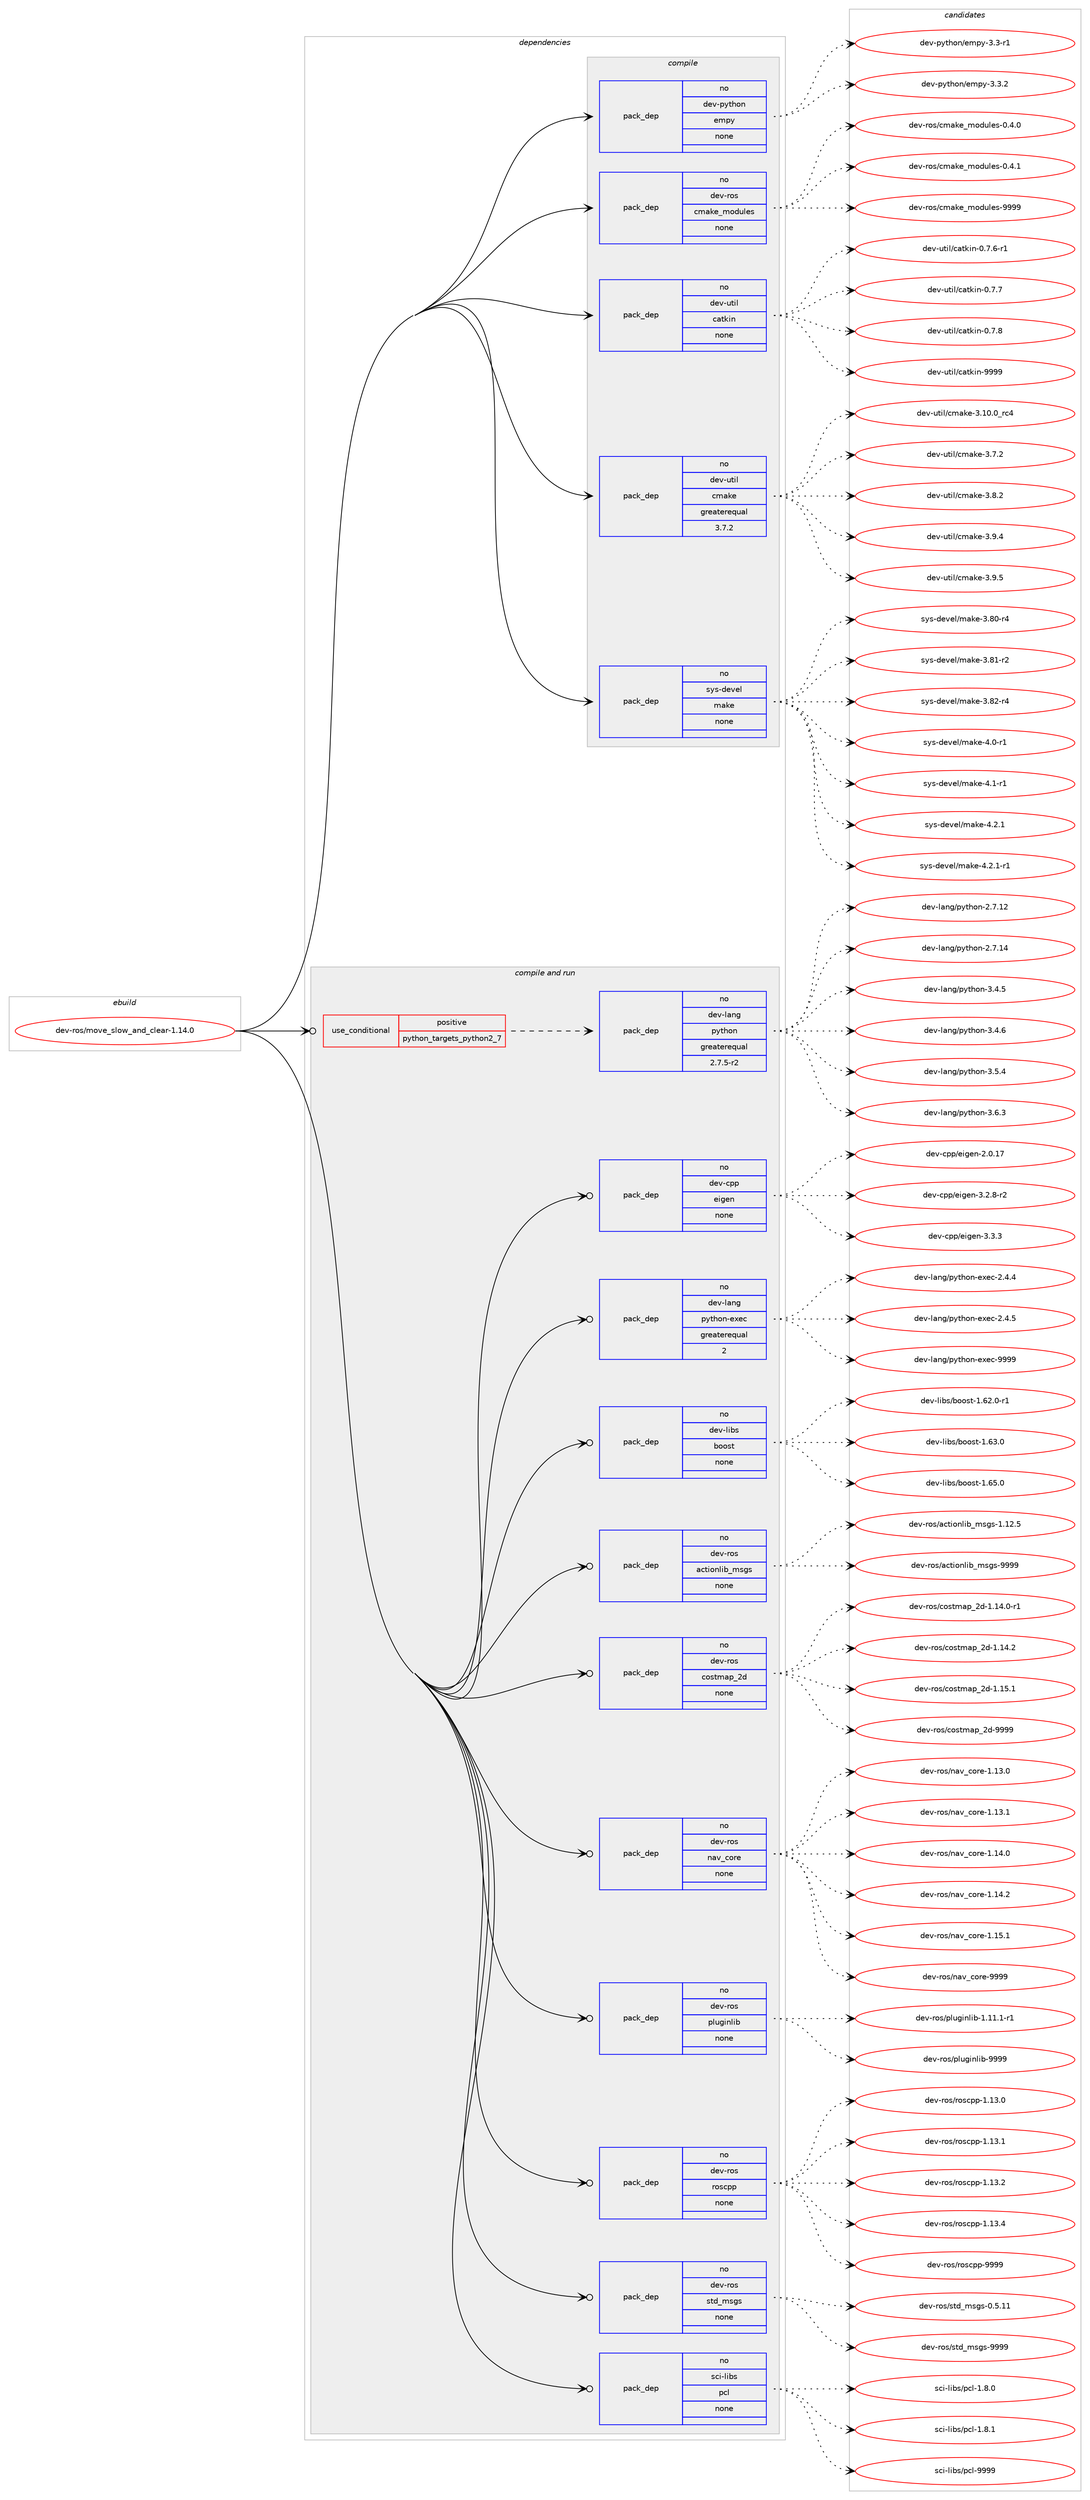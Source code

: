 digraph prolog {

# *************
# Graph options
# *************

newrank=true;
concentrate=true;
compound=true;
graph [rankdir=LR,fontname=Helvetica,fontsize=10,ranksep=1.5];#, ranksep=2.5, nodesep=0.2];
edge  [arrowhead=vee];
node  [fontname=Helvetica,fontsize=10];

# **********
# The ebuild
# **********

subgraph cluster_leftcol {
color=gray;
rank=same;
label=<<i>ebuild</i>>;
id [label="dev-ros/move_slow_and_clear-1.14.0", color=red, width=4, href="../dev-ros/move_slow_and_clear-1.14.0.svg"];
}

# ****************
# The dependencies
# ****************

subgraph cluster_midcol {
color=gray;
label=<<i>dependencies</i>>;
subgraph cluster_compile {
fillcolor="#eeeeee";
style=filled;
label=<<i>compile</i>>;
subgraph pack155069 {
dependency204888 [label=<<TABLE BORDER="0" CELLBORDER="1" CELLSPACING="0" CELLPADDING="4" WIDTH="220"><TR><TD ROWSPAN="6" CELLPADDING="30">pack_dep</TD></TR><TR><TD WIDTH="110">no</TD></TR><TR><TD>dev-python</TD></TR><TR><TD>empy</TD></TR><TR><TD>none</TD></TR><TR><TD></TD></TR></TABLE>>, shape=none, color=blue];
}
id:e -> dependency204888:w [weight=20,style="solid",arrowhead="vee"];
subgraph pack155070 {
dependency204889 [label=<<TABLE BORDER="0" CELLBORDER="1" CELLSPACING="0" CELLPADDING="4" WIDTH="220"><TR><TD ROWSPAN="6" CELLPADDING="30">pack_dep</TD></TR><TR><TD WIDTH="110">no</TD></TR><TR><TD>dev-ros</TD></TR><TR><TD>cmake_modules</TD></TR><TR><TD>none</TD></TR><TR><TD></TD></TR></TABLE>>, shape=none, color=blue];
}
id:e -> dependency204889:w [weight=20,style="solid",arrowhead="vee"];
subgraph pack155071 {
dependency204890 [label=<<TABLE BORDER="0" CELLBORDER="1" CELLSPACING="0" CELLPADDING="4" WIDTH="220"><TR><TD ROWSPAN="6" CELLPADDING="30">pack_dep</TD></TR><TR><TD WIDTH="110">no</TD></TR><TR><TD>dev-util</TD></TR><TR><TD>catkin</TD></TR><TR><TD>none</TD></TR><TR><TD></TD></TR></TABLE>>, shape=none, color=blue];
}
id:e -> dependency204890:w [weight=20,style="solid",arrowhead="vee"];
subgraph pack155072 {
dependency204891 [label=<<TABLE BORDER="0" CELLBORDER="1" CELLSPACING="0" CELLPADDING="4" WIDTH="220"><TR><TD ROWSPAN="6" CELLPADDING="30">pack_dep</TD></TR><TR><TD WIDTH="110">no</TD></TR><TR><TD>dev-util</TD></TR><TR><TD>cmake</TD></TR><TR><TD>greaterequal</TD></TR><TR><TD>3.7.2</TD></TR></TABLE>>, shape=none, color=blue];
}
id:e -> dependency204891:w [weight=20,style="solid",arrowhead="vee"];
subgraph pack155073 {
dependency204892 [label=<<TABLE BORDER="0" CELLBORDER="1" CELLSPACING="0" CELLPADDING="4" WIDTH="220"><TR><TD ROWSPAN="6" CELLPADDING="30">pack_dep</TD></TR><TR><TD WIDTH="110">no</TD></TR><TR><TD>sys-devel</TD></TR><TR><TD>make</TD></TR><TR><TD>none</TD></TR><TR><TD></TD></TR></TABLE>>, shape=none, color=blue];
}
id:e -> dependency204892:w [weight=20,style="solid",arrowhead="vee"];
}
subgraph cluster_compileandrun {
fillcolor="#eeeeee";
style=filled;
label=<<i>compile and run</i>>;
subgraph cond45832 {
dependency204893 [label=<<TABLE BORDER="0" CELLBORDER="1" CELLSPACING="0" CELLPADDING="4"><TR><TD ROWSPAN="3" CELLPADDING="10">use_conditional</TD></TR><TR><TD>positive</TD></TR><TR><TD>python_targets_python2_7</TD></TR></TABLE>>, shape=none, color=red];
subgraph pack155074 {
dependency204894 [label=<<TABLE BORDER="0" CELLBORDER="1" CELLSPACING="0" CELLPADDING="4" WIDTH="220"><TR><TD ROWSPAN="6" CELLPADDING="30">pack_dep</TD></TR><TR><TD WIDTH="110">no</TD></TR><TR><TD>dev-lang</TD></TR><TR><TD>python</TD></TR><TR><TD>greaterequal</TD></TR><TR><TD>2.7.5-r2</TD></TR></TABLE>>, shape=none, color=blue];
}
dependency204893:e -> dependency204894:w [weight=20,style="dashed",arrowhead="vee"];
}
id:e -> dependency204893:w [weight=20,style="solid",arrowhead="odotvee"];
subgraph pack155075 {
dependency204895 [label=<<TABLE BORDER="0" CELLBORDER="1" CELLSPACING="0" CELLPADDING="4" WIDTH="220"><TR><TD ROWSPAN="6" CELLPADDING="30">pack_dep</TD></TR><TR><TD WIDTH="110">no</TD></TR><TR><TD>dev-cpp</TD></TR><TR><TD>eigen</TD></TR><TR><TD>none</TD></TR><TR><TD></TD></TR></TABLE>>, shape=none, color=blue];
}
id:e -> dependency204895:w [weight=20,style="solid",arrowhead="odotvee"];
subgraph pack155076 {
dependency204896 [label=<<TABLE BORDER="0" CELLBORDER="1" CELLSPACING="0" CELLPADDING="4" WIDTH="220"><TR><TD ROWSPAN="6" CELLPADDING="30">pack_dep</TD></TR><TR><TD WIDTH="110">no</TD></TR><TR><TD>dev-lang</TD></TR><TR><TD>python-exec</TD></TR><TR><TD>greaterequal</TD></TR><TR><TD>2</TD></TR></TABLE>>, shape=none, color=blue];
}
id:e -> dependency204896:w [weight=20,style="solid",arrowhead="odotvee"];
subgraph pack155077 {
dependency204897 [label=<<TABLE BORDER="0" CELLBORDER="1" CELLSPACING="0" CELLPADDING="4" WIDTH="220"><TR><TD ROWSPAN="6" CELLPADDING="30">pack_dep</TD></TR><TR><TD WIDTH="110">no</TD></TR><TR><TD>dev-libs</TD></TR><TR><TD>boost</TD></TR><TR><TD>none</TD></TR><TR><TD></TD></TR></TABLE>>, shape=none, color=blue];
}
id:e -> dependency204897:w [weight=20,style="solid",arrowhead="odotvee"];
subgraph pack155078 {
dependency204898 [label=<<TABLE BORDER="0" CELLBORDER="1" CELLSPACING="0" CELLPADDING="4" WIDTH="220"><TR><TD ROWSPAN="6" CELLPADDING="30">pack_dep</TD></TR><TR><TD WIDTH="110">no</TD></TR><TR><TD>dev-ros</TD></TR><TR><TD>actionlib_msgs</TD></TR><TR><TD>none</TD></TR><TR><TD></TD></TR></TABLE>>, shape=none, color=blue];
}
id:e -> dependency204898:w [weight=20,style="solid",arrowhead="odotvee"];
subgraph pack155079 {
dependency204899 [label=<<TABLE BORDER="0" CELLBORDER="1" CELLSPACING="0" CELLPADDING="4" WIDTH="220"><TR><TD ROWSPAN="6" CELLPADDING="30">pack_dep</TD></TR><TR><TD WIDTH="110">no</TD></TR><TR><TD>dev-ros</TD></TR><TR><TD>costmap_2d</TD></TR><TR><TD>none</TD></TR><TR><TD></TD></TR></TABLE>>, shape=none, color=blue];
}
id:e -> dependency204899:w [weight=20,style="solid",arrowhead="odotvee"];
subgraph pack155080 {
dependency204900 [label=<<TABLE BORDER="0" CELLBORDER="1" CELLSPACING="0" CELLPADDING="4" WIDTH="220"><TR><TD ROWSPAN="6" CELLPADDING="30">pack_dep</TD></TR><TR><TD WIDTH="110">no</TD></TR><TR><TD>dev-ros</TD></TR><TR><TD>nav_core</TD></TR><TR><TD>none</TD></TR><TR><TD></TD></TR></TABLE>>, shape=none, color=blue];
}
id:e -> dependency204900:w [weight=20,style="solid",arrowhead="odotvee"];
subgraph pack155081 {
dependency204901 [label=<<TABLE BORDER="0" CELLBORDER="1" CELLSPACING="0" CELLPADDING="4" WIDTH="220"><TR><TD ROWSPAN="6" CELLPADDING="30">pack_dep</TD></TR><TR><TD WIDTH="110">no</TD></TR><TR><TD>dev-ros</TD></TR><TR><TD>pluginlib</TD></TR><TR><TD>none</TD></TR><TR><TD></TD></TR></TABLE>>, shape=none, color=blue];
}
id:e -> dependency204901:w [weight=20,style="solid",arrowhead="odotvee"];
subgraph pack155082 {
dependency204902 [label=<<TABLE BORDER="0" CELLBORDER="1" CELLSPACING="0" CELLPADDING="4" WIDTH="220"><TR><TD ROWSPAN="6" CELLPADDING="30">pack_dep</TD></TR><TR><TD WIDTH="110">no</TD></TR><TR><TD>dev-ros</TD></TR><TR><TD>roscpp</TD></TR><TR><TD>none</TD></TR><TR><TD></TD></TR></TABLE>>, shape=none, color=blue];
}
id:e -> dependency204902:w [weight=20,style="solid",arrowhead="odotvee"];
subgraph pack155083 {
dependency204903 [label=<<TABLE BORDER="0" CELLBORDER="1" CELLSPACING="0" CELLPADDING="4" WIDTH="220"><TR><TD ROWSPAN="6" CELLPADDING="30">pack_dep</TD></TR><TR><TD WIDTH="110">no</TD></TR><TR><TD>dev-ros</TD></TR><TR><TD>std_msgs</TD></TR><TR><TD>none</TD></TR><TR><TD></TD></TR></TABLE>>, shape=none, color=blue];
}
id:e -> dependency204903:w [weight=20,style="solid",arrowhead="odotvee"];
subgraph pack155084 {
dependency204904 [label=<<TABLE BORDER="0" CELLBORDER="1" CELLSPACING="0" CELLPADDING="4" WIDTH="220"><TR><TD ROWSPAN="6" CELLPADDING="30">pack_dep</TD></TR><TR><TD WIDTH="110">no</TD></TR><TR><TD>sci-libs</TD></TR><TR><TD>pcl</TD></TR><TR><TD>none</TD></TR><TR><TD></TD></TR></TABLE>>, shape=none, color=blue];
}
id:e -> dependency204904:w [weight=20,style="solid",arrowhead="odotvee"];
}
subgraph cluster_run {
fillcolor="#eeeeee";
style=filled;
label=<<i>run</i>>;
}
}

# **************
# The candidates
# **************

subgraph cluster_choices {
rank=same;
color=gray;
label=<<i>candidates</i>>;

subgraph choice155069 {
color=black;
nodesep=1;
choice1001011184511212111610411111047101109112121455146514511449 [label="dev-python/empy-3.3-r1", color=red, width=4,href="../dev-python/empy-3.3-r1.svg"];
choice1001011184511212111610411111047101109112121455146514650 [label="dev-python/empy-3.3.2", color=red, width=4,href="../dev-python/empy-3.3.2.svg"];
dependency204888:e -> choice1001011184511212111610411111047101109112121455146514511449:w [style=dotted,weight="100"];
dependency204888:e -> choice1001011184511212111610411111047101109112121455146514650:w [style=dotted,weight="100"];
}
subgraph choice155070 {
color=black;
nodesep=1;
choice1001011184511411111547991099710710195109111100117108101115454846524648 [label="dev-ros/cmake_modules-0.4.0", color=red, width=4,href="../dev-ros/cmake_modules-0.4.0.svg"];
choice1001011184511411111547991099710710195109111100117108101115454846524649 [label="dev-ros/cmake_modules-0.4.1", color=red, width=4,href="../dev-ros/cmake_modules-0.4.1.svg"];
choice10010111845114111115479910997107101951091111001171081011154557575757 [label="dev-ros/cmake_modules-9999", color=red, width=4,href="../dev-ros/cmake_modules-9999.svg"];
dependency204889:e -> choice1001011184511411111547991099710710195109111100117108101115454846524648:w [style=dotted,weight="100"];
dependency204889:e -> choice1001011184511411111547991099710710195109111100117108101115454846524649:w [style=dotted,weight="100"];
dependency204889:e -> choice10010111845114111115479910997107101951091111001171081011154557575757:w [style=dotted,weight="100"];
}
subgraph choice155071 {
color=black;
nodesep=1;
choice100101118451171161051084799971161071051104548465546544511449 [label="dev-util/catkin-0.7.6-r1", color=red, width=4,href="../dev-util/catkin-0.7.6-r1.svg"];
choice10010111845117116105108479997116107105110454846554655 [label="dev-util/catkin-0.7.7", color=red, width=4,href="../dev-util/catkin-0.7.7.svg"];
choice10010111845117116105108479997116107105110454846554656 [label="dev-util/catkin-0.7.8", color=red, width=4,href="../dev-util/catkin-0.7.8.svg"];
choice100101118451171161051084799971161071051104557575757 [label="dev-util/catkin-9999", color=red, width=4,href="../dev-util/catkin-9999.svg"];
dependency204890:e -> choice100101118451171161051084799971161071051104548465546544511449:w [style=dotted,weight="100"];
dependency204890:e -> choice10010111845117116105108479997116107105110454846554655:w [style=dotted,weight="100"];
dependency204890:e -> choice10010111845117116105108479997116107105110454846554656:w [style=dotted,weight="100"];
dependency204890:e -> choice100101118451171161051084799971161071051104557575757:w [style=dotted,weight="100"];
}
subgraph choice155072 {
color=black;
nodesep=1;
choice1001011184511711610510847991099710710145514649484648951149952 [label="dev-util/cmake-3.10.0_rc4", color=red, width=4,href="../dev-util/cmake-3.10.0_rc4.svg"];
choice10010111845117116105108479910997107101455146554650 [label="dev-util/cmake-3.7.2", color=red, width=4,href="../dev-util/cmake-3.7.2.svg"];
choice10010111845117116105108479910997107101455146564650 [label="dev-util/cmake-3.8.2", color=red, width=4,href="../dev-util/cmake-3.8.2.svg"];
choice10010111845117116105108479910997107101455146574652 [label="dev-util/cmake-3.9.4", color=red, width=4,href="../dev-util/cmake-3.9.4.svg"];
choice10010111845117116105108479910997107101455146574653 [label="dev-util/cmake-3.9.5", color=red, width=4,href="../dev-util/cmake-3.9.5.svg"];
dependency204891:e -> choice1001011184511711610510847991099710710145514649484648951149952:w [style=dotted,weight="100"];
dependency204891:e -> choice10010111845117116105108479910997107101455146554650:w [style=dotted,weight="100"];
dependency204891:e -> choice10010111845117116105108479910997107101455146564650:w [style=dotted,weight="100"];
dependency204891:e -> choice10010111845117116105108479910997107101455146574652:w [style=dotted,weight="100"];
dependency204891:e -> choice10010111845117116105108479910997107101455146574653:w [style=dotted,weight="100"];
}
subgraph choice155073 {
color=black;
nodesep=1;
choice11512111545100101118101108471099710710145514656484511452 [label="sys-devel/make-3.80-r4", color=red, width=4,href="../sys-devel/make-3.80-r4.svg"];
choice11512111545100101118101108471099710710145514656494511450 [label="sys-devel/make-3.81-r2", color=red, width=4,href="../sys-devel/make-3.81-r2.svg"];
choice11512111545100101118101108471099710710145514656504511452 [label="sys-devel/make-3.82-r4", color=red, width=4,href="../sys-devel/make-3.82-r4.svg"];
choice115121115451001011181011084710997107101455246484511449 [label="sys-devel/make-4.0-r1", color=red, width=4,href="../sys-devel/make-4.0-r1.svg"];
choice115121115451001011181011084710997107101455246494511449 [label="sys-devel/make-4.1-r1", color=red, width=4,href="../sys-devel/make-4.1-r1.svg"];
choice115121115451001011181011084710997107101455246504649 [label="sys-devel/make-4.2.1", color=red, width=4,href="../sys-devel/make-4.2.1.svg"];
choice1151211154510010111810110847109971071014552465046494511449 [label="sys-devel/make-4.2.1-r1", color=red, width=4,href="../sys-devel/make-4.2.1-r1.svg"];
dependency204892:e -> choice11512111545100101118101108471099710710145514656484511452:w [style=dotted,weight="100"];
dependency204892:e -> choice11512111545100101118101108471099710710145514656494511450:w [style=dotted,weight="100"];
dependency204892:e -> choice11512111545100101118101108471099710710145514656504511452:w [style=dotted,weight="100"];
dependency204892:e -> choice115121115451001011181011084710997107101455246484511449:w [style=dotted,weight="100"];
dependency204892:e -> choice115121115451001011181011084710997107101455246494511449:w [style=dotted,weight="100"];
dependency204892:e -> choice115121115451001011181011084710997107101455246504649:w [style=dotted,weight="100"];
dependency204892:e -> choice1151211154510010111810110847109971071014552465046494511449:w [style=dotted,weight="100"];
}
subgraph choice155074 {
color=black;
nodesep=1;
choice10010111845108971101034711212111610411111045504655464950 [label="dev-lang/python-2.7.12", color=red, width=4,href="../dev-lang/python-2.7.12.svg"];
choice10010111845108971101034711212111610411111045504655464952 [label="dev-lang/python-2.7.14", color=red, width=4,href="../dev-lang/python-2.7.14.svg"];
choice100101118451089711010347112121116104111110455146524653 [label="dev-lang/python-3.4.5", color=red, width=4,href="../dev-lang/python-3.4.5.svg"];
choice100101118451089711010347112121116104111110455146524654 [label="dev-lang/python-3.4.6", color=red, width=4,href="../dev-lang/python-3.4.6.svg"];
choice100101118451089711010347112121116104111110455146534652 [label="dev-lang/python-3.5.4", color=red, width=4,href="../dev-lang/python-3.5.4.svg"];
choice100101118451089711010347112121116104111110455146544651 [label="dev-lang/python-3.6.3", color=red, width=4,href="../dev-lang/python-3.6.3.svg"];
dependency204894:e -> choice10010111845108971101034711212111610411111045504655464950:w [style=dotted,weight="100"];
dependency204894:e -> choice10010111845108971101034711212111610411111045504655464952:w [style=dotted,weight="100"];
dependency204894:e -> choice100101118451089711010347112121116104111110455146524653:w [style=dotted,weight="100"];
dependency204894:e -> choice100101118451089711010347112121116104111110455146524654:w [style=dotted,weight="100"];
dependency204894:e -> choice100101118451089711010347112121116104111110455146534652:w [style=dotted,weight="100"];
dependency204894:e -> choice100101118451089711010347112121116104111110455146544651:w [style=dotted,weight="100"];
}
subgraph choice155075 {
color=black;
nodesep=1;
choice10010111845991121124710110510310111045504648464955 [label="dev-cpp/eigen-2.0.17", color=red, width=4,href="../dev-cpp/eigen-2.0.17.svg"];
choice1001011184599112112471011051031011104551465046564511450 [label="dev-cpp/eigen-3.2.8-r2", color=red, width=4,href="../dev-cpp/eigen-3.2.8-r2.svg"];
choice100101118459911211247101105103101110455146514651 [label="dev-cpp/eigen-3.3.3", color=red, width=4,href="../dev-cpp/eigen-3.3.3.svg"];
dependency204895:e -> choice10010111845991121124710110510310111045504648464955:w [style=dotted,weight="100"];
dependency204895:e -> choice1001011184599112112471011051031011104551465046564511450:w [style=dotted,weight="100"];
dependency204895:e -> choice100101118459911211247101105103101110455146514651:w [style=dotted,weight="100"];
}
subgraph choice155076 {
color=black;
nodesep=1;
choice1001011184510897110103471121211161041111104510112010199455046524652 [label="dev-lang/python-exec-2.4.4", color=red, width=4,href="../dev-lang/python-exec-2.4.4.svg"];
choice1001011184510897110103471121211161041111104510112010199455046524653 [label="dev-lang/python-exec-2.4.5", color=red, width=4,href="../dev-lang/python-exec-2.4.5.svg"];
choice10010111845108971101034711212111610411111045101120101994557575757 [label="dev-lang/python-exec-9999", color=red, width=4,href="../dev-lang/python-exec-9999.svg"];
dependency204896:e -> choice1001011184510897110103471121211161041111104510112010199455046524652:w [style=dotted,weight="100"];
dependency204896:e -> choice1001011184510897110103471121211161041111104510112010199455046524653:w [style=dotted,weight="100"];
dependency204896:e -> choice10010111845108971101034711212111610411111045101120101994557575757:w [style=dotted,weight="100"];
}
subgraph choice155077 {
color=black;
nodesep=1;
choice10010111845108105981154798111111115116454946545046484511449 [label="dev-libs/boost-1.62.0-r1", color=red, width=4,href="../dev-libs/boost-1.62.0-r1.svg"];
choice1001011184510810598115479811111111511645494654514648 [label="dev-libs/boost-1.63.0", color=red, width=4,href="../dev-libs/boost-1.63.0.svg"];
choice1001011184510810598115479811111111511645494654534648 [label="dev-libs/boost-1.65.0", color=red, width=4,href="../dev-libs/boost-1.65.0.svg"];
dependency204897:e -> choice10010111845108105981154798111111115116454946545046484511449:w [style=dotted,weight="100"];
dependency204897:e -> choice1001011184510810598115479811111111511645494654514648:w [style=dotted,weight="100"];
dependency204897:e -> choice1001011184510810598115479811111111511645494654534648:w [style=dotted,weight="100"];
}
subgraph choice155078 {
color=black;
nodesep=1;
choice10010111845114111115479799116105111110108105989510911510311545494649504653 [label="dev-ros/actionlib_msgs-1.12.5", color=red, width=4,href="../dev-ros/actionlib_msgs-1.12.5.svg"];
choice1001011184511411111547979911610511111010810598951091151031154557575757 [label="dev-ros/actionlib_msgs-9999", color=red, width=4,href="../dev-ros/actionlib_msgs-9999.svg"];
dependency204898:e -> choice10010111845114111115479799116105111110108105989510911510311545494649504653:w [style=dotted,weight="100"];
dependency204898:e -> choice1001011184511411111547979911610511111010810598951091151031154557575757:w [style=dotted,weight="100"];
}
subgraph choice155079 {
color=black;
nodesep=1;
choice100101118451141111154799111115116109971129550100454946495246484511449 [label="dev-ros/costmap_2d-1.14.0-r1", color=red, width=4,href="../dev-ros/costmap_2d-1.14.0-r1.svg"];
choice10010111845114111115479911111511610997112955010045494649524650 [label="dev-ros/costmap_2d-1.14.2", color=red, width=4,href="../dev-ros/costmap_2d-1.14.2.svg"];
choice10010111845114111115479911111511610997112955010045494649534649 [label="dev-ros/costmap_2d-1.15.1", color=red, width=4,href="../dev-ros/costmap_2d-1.15.1.svg"];
choice1001011184511411111547991111151161099711295501004557575757 [label="dev-ros/costmap_2d-9999", color=red, width=4,href="../dev-ros/costmap_2d-9999.svg"];
dependency204899:e -> choice100101118451141111154799111115116109971129550100454946495246484511449:w [style=dotted,weight="100"];
dependency204899:e -> choice10010111845114111115479911111511610997112955010045494649524650:w [style=dotted,weight="100"];
dependency204899:e -> choice10010111845114111115479911111511610997112955010045494649534649:w [style=dotted,weight="100"];
dependency204899:e -> choice1001011184511411111547991111151161099711295501004557575757:w [style=dotted,weight="100"];
}
subgraph choice155080 {
color=black;
nodesep=1;
choice100101118451141111154711097118959911111410145494649514648 [label="dev-ros/nav_core-1.13.0", color=red, width=4,href="../dev-ros/nav_core-1.13.0.svg"];
choice100101118451141111154711097118959911111410145494649514649 [label="dev-ros/nav_core-1.13.1", color=red, width=4,href="../dev-ros/nav_core-1.13.1.svg"];
choice100101118451141111154711097118959911111410145494649524648 [label="dev-ros/nav_core-1.14.0", color=red, width=4,href="../dev-ros/nav_core-1.14.0.svg"];
choice100101118451141111154711097118959911111410145494649524650 [label="dev-ros/nav_core-1.14.2", color=red, width=4,href="../dev-ros/nav_core-1.14.2.svg"];
choice100101118451141111154711097118959911111410145494649534649 [label="dev-ros/nav_core-1.15.1", color=red, width=4,href="../dev-ros/nav_core-1.15.1.svg"];
choice10010111845114111115471109711895991111141014557575757 [label="dev-ros/nav_core-9999", color=red, width=4,href="../dev-ros/nav_core-9999.svg"];
dependency204900:e -> choice100101118451141111154711097118959911111410145494649514648:w [style=dotted,weight="100"];
dependency204900:e -> choice100101118451141111154711097118959911111410145494649514649:w [style=dotted,weight="100"];
dependency204900:e -> choice100101118451141111154711097118959911111410145494649524648:w [style=dotted,weight="100"];
dependency204900:e -> choice100101118451141111154711097118959911111410145494649524650:w [style=dotted,weight="100"];
dependency204900:e -> choice100101118451141111154711097118959911111410145494649534649:w [style=dotted,weight="100"];
dependency204900:e -> choice10010111845114111115471109711895991111141014557575757:w [style=dotted,weight="100"];
}
subgraph choice155081 {
color=black;
nodesep=1;
choice100101118451141111154711210811710310511010810598454946494946494511449 [label="dev-ros/pluginlib-1.11.1-r1", color=red, width=4,href="../dev-ros/pluginlib-1.11.1-r1.svg"];
choice1001011184511411111547112108117103105110108105984557575757 [label="dev-ros/pluginlib-9999", color=red, width=4,href="../dev-ros/pluginlib-9999.svg"];
dependency204901:e -> choice100101118451141111154711210811710310511010810598454946494946494511449:w [style=dotted,weight="100"];
dependency204901:e -> choice1001011184511411111547112108117103105110108105984557575757:w [style=dotted,weight="100"];
}
subgraph choice155082 {
color=black;
nodesep=1;
choice10010111845114111115471141111159911211245494649514648 [label="dev-ros/roscpp-1.13.0", color=red, width=4,href="../dev-ros/roscpp-1.13.0.svg"];
choice10010111845114111115471141111159911211245494649514649 [label="dev-ros/roscpp-1.13.1", color=red, width=4,href="../dev-ros/roscpp-1.13.1.svg"];
choice10010111845114111115471141111159911211245494649514650 [label="dev-ros/roscpp-1.13.2", color=red, width=4,href="../dev-ros/roscpp-1.13.2.svg"];
choice10010111845114111115471141111159911211245494649514652 [label="dev-ros/roscpp-1.13.4", color=red, width=4,href="../dev-ros/roscpp-1.13.4.svg"];
choice1001011184511411111547114111115991121124557575757 [label="dev-ros/roscpp-9999", color=red, width=4,href="../dev-ros/roscpp-9999.svg"];
dependency204902:e -> choice10010111845114111115471141111159911211245494649514648:w [style=dotted,weight="100"];
dependency204902:e -> choice10010111845114111115471141111159911211245494649514649:w [style=dotted,weight="100"];
dependency204902:e -> choice10010111845114111115471141111159911211245494649514650:w [style=dotted,weight="100"];
dependency204902:e -> choice10010111845114111115471141111159911211245494649514652:w [style=dotted,weight="100"];
dependency204902:e -> choice1001011184511411111547114111115991121124557575757:w [style=dotted,weight="100"];
}
subgraph choice155083 {
color=black;
nodesep=1;
choice10010111845114111115471151161009510911510311545484653464949 [label="dev-ros/std_msgs-0.5.11", color=red, width=4,href="../dev-ros/std_msgs-0.5.11.svg"];
choice1001011184511411111547115116100951091151031154557575757 [label="dev-ros/std_msgs-9999", color=red, width=4,href="../dev-ros/std_msgs-9999.svg"];
dependency204903:e -> choice10010111845114111115471151161009510911510311545484653464949:w [style=dotted,weight="100"];
dependency204903:e -> choice1001011184511411111547115116100951091151031154557575757:w [style=dotted,weight="100"];
}
subgraph choice155084 {
color=black;
nodesep=1;
choice1159910545108105981154711299108454946564648 [label="sci-libs/pcl-1.8.0", color=red, width=4,href="../sci-libs/pcl-1.8.0.svg"];
choice1159910545108105981154711299108454946564649 [label="sci-libs/pcl-1.8.1", color=red, width=4,href="../sci-libs/pcl-1.8.1.svg"];
choice11599105451081059811547112991084557575757 [label="sci-libs/pcl-9999", color=red, width=4,href="../sci-libs/pcl-9999.svg"];
dependency204904:e -> choice1159910545108105981154711299108454946564648:w [style=dotted,weight="100"];
dependency204904:e -> choice1159910545108105981154711299108454946564649:w [style=dotted,weight="100"];
dependency204904:e -> choice11599105451081059811547112991084557575757:w [style=dotted,weight="100"];
}
}

}

